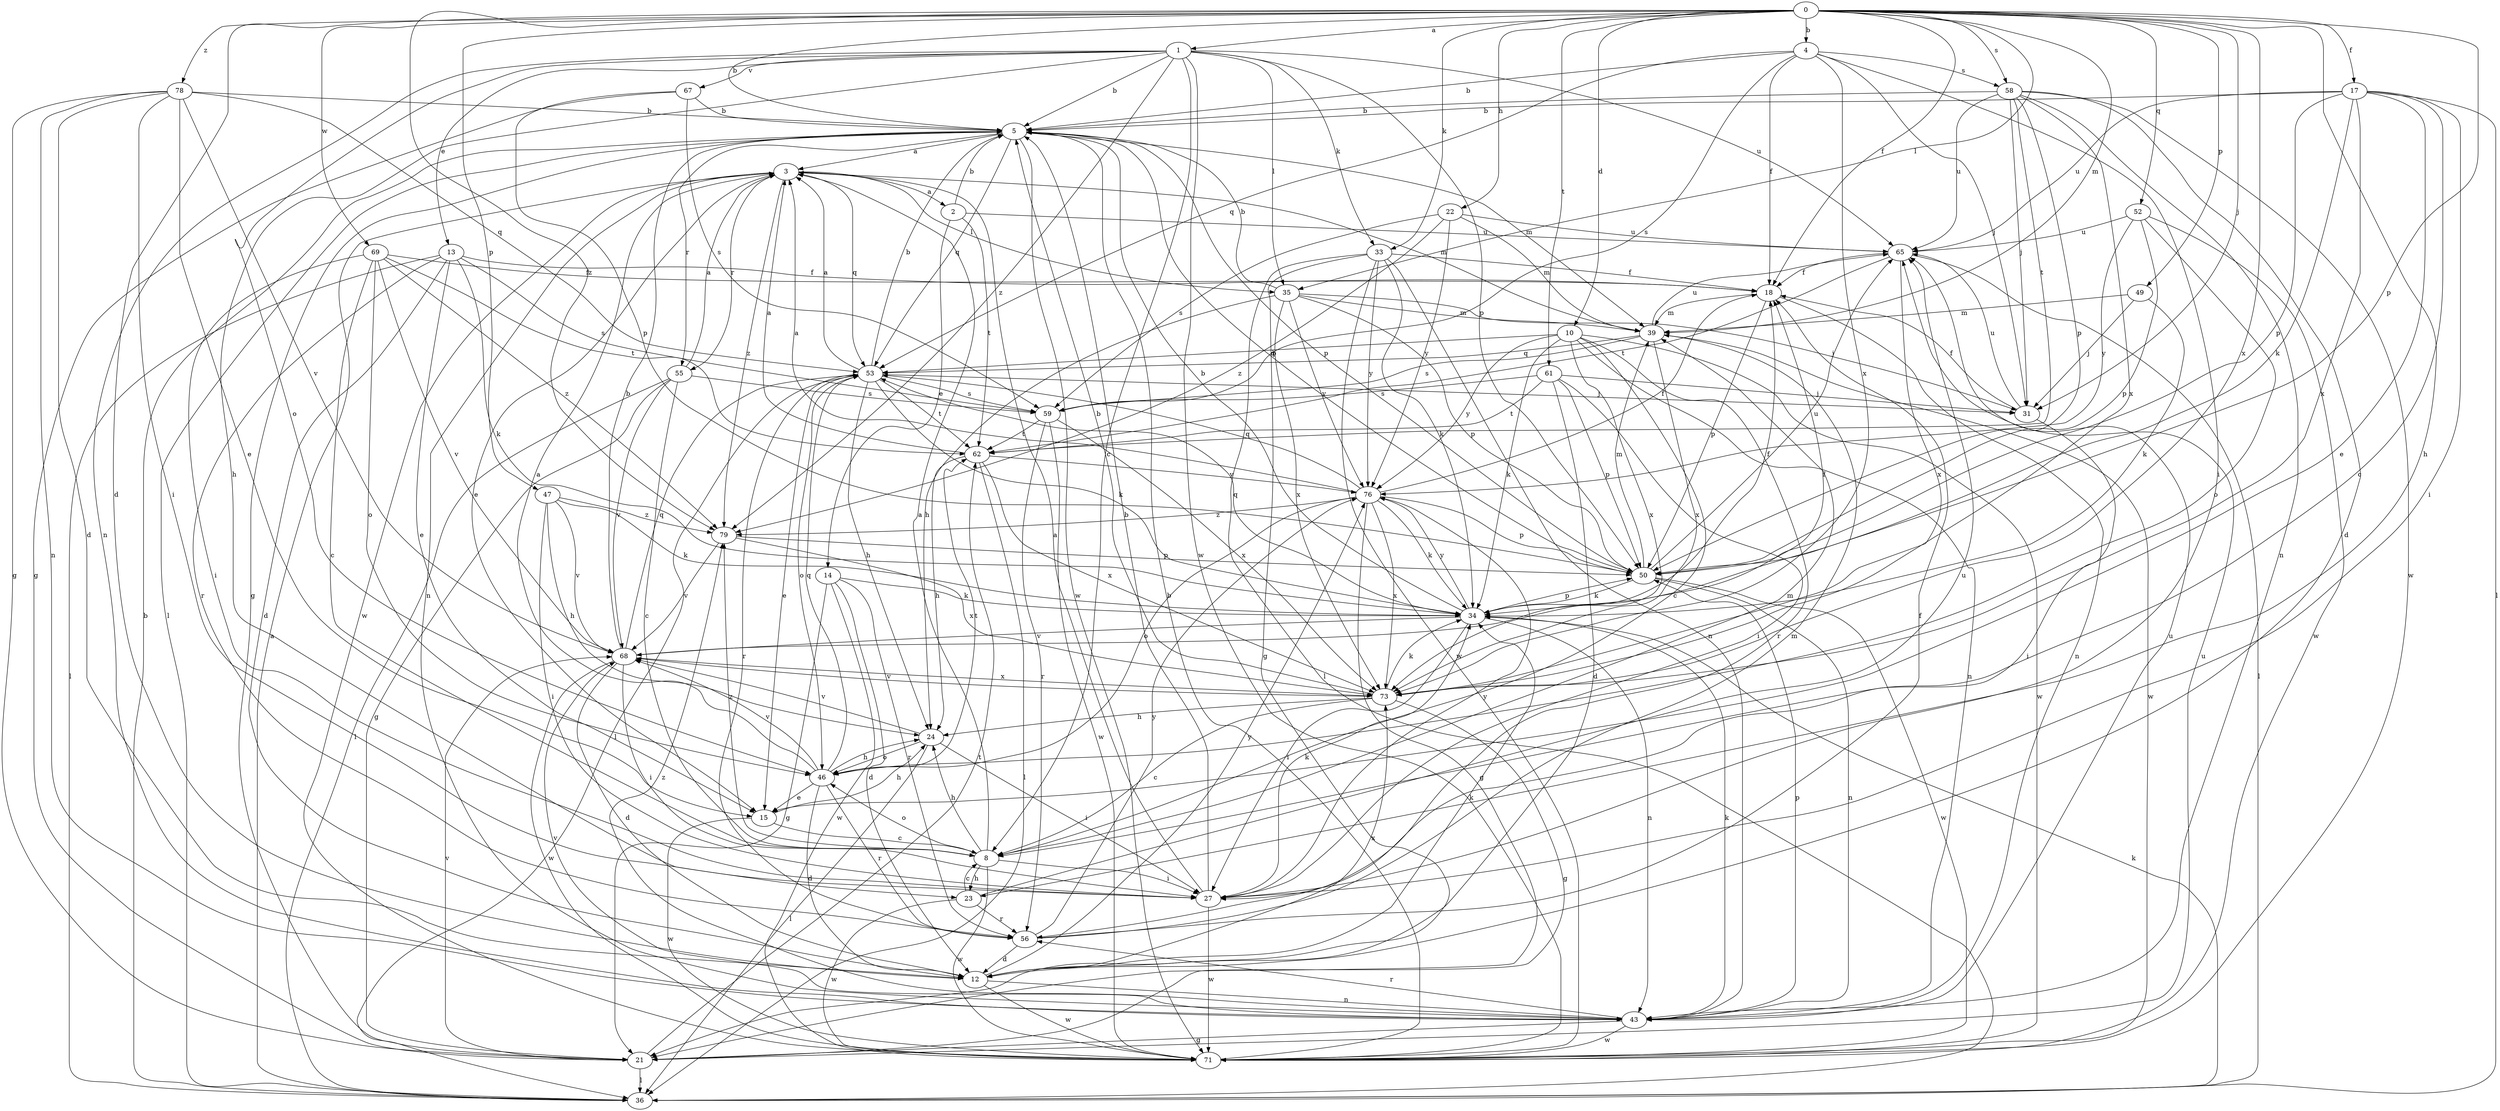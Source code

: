strict digraph  {
0;
1;
2;
3;
4;
5;
8;
10;
12;
13;
14;
15;
17;
18;
21;
22;
23;
24;
27;
31;
33;
34;
35;
36;
39;
43;
46;
47;
49;
50;
52;
53;
55;
56;
58;
59;
61;
62;
65;
67;
68;
69;
71;
73;
76;
78;
79;
0 -> 1  [label=a];
0 -> 4  [label=b];
0 -> 5  [label=b];
0 -> 10  [label=d];
0 -> 12  [label=d];
0 -> 17  [label=f];
0 -> 18  [label=f];
0 -> 22  [label=h];
0 -> 23  [label=h];
0 -> 31  [label=j];
0 -> 33  [label=k];
0 -> 35  [label=l];
0 -> 39  [label=m];
0 -> 47  [label=p];
0 -> 49  [label=p];
0 -> 50  [label=p];
0 -> 52  [label=q];
0 -> 58  [label=s];
0 -> 61  [label=t];
0 -> 69  [label=w];
0 -> 73  [label=x];
0 -> 78  [label=z];
0 -> 79  [label=z];
1 -> 5  [label=b];
1 -> 8  [label=c];
1 -> 13  [label=e];
1 -> 23  [label=h];
1 -> 33  [label=k];
1 -> 35  [label=l];
1 -> 43  [label=n];
1 -> 46  [label=o];
1 -> 50  [label=p];
1 -> 65  [label=u];
1 -> 67  [label=v];
1 -> 71  [label=w];
1 -> 79  [label=z];
2 -> 5  [label=b];
2 -> 14  [label=e];
2 -> 62  [label=t];
2 -> 65  [label=u];
3 -> 2  [label=a];
3 -> 15  [label=e];
3 -> 35  [label=l];
3 -> 39  [label=m];
3 -> 43  [label=n];
3 -> 53  [label=q];
3 -> 55  [label=r];
3 -> 71  [label=w];
3 -> 79  [label=z];
4 -> 5  [label=b];
4 -> 18  [label=f];
4 -> 27  [label=i];
4 -> 31  [label=j];
4 -> 53  [label=q];
4 -> 58  [label=s];
4 -> 59  [label=s];
4 -> 73  [label=x];
5 -> 3  [label=a];
5 -> 21  [label=g];
5 -> 36  [label=l];
5 -> 39  [label=m];
5 -> 50  [label=p];
5 -> 53  [label=q];
5 -> 55  [label=r];
5 -> 71  [label=w];
8 -> 3  [label=a];
8 -> 23  [label=h];
8 -> 24  [label=h];
8 -> 27  [label=i];
8 -> 39  [label=m];
8 -> 46  [label=o];
8 -> 71  [label=w];
8 -> 79  [label=z];
10 -> 8  [label=c];
10 -> 34  [label=k];
10 -> 43  [label=n];
10 -> 53  [label=q];
10 -> 56  [label=r];
10 -> 71  [label=w];
10 -> 73  [label=x];
10 -> 76  [label=y];
12 -> 34  [label=k];
12 -> 43  [label=n];
12 -> 71  [label=w];
12 -> 73  [label=x];
12 -> 76  [label=y];
13 -> 12  [label=d];
13 -> 15  [label=e];
13 -> 18  [label=f];
13 -> 34  [label=k];
13 -> 36  [label=l];
13 -> 56  [label=r];
13 -> 59  [label=s];
14 -> 12  [label=d];
14 -> 21  [label=g];
14 -> 34  [label=k];
14 -> 56  [label=r];
14 -> 71  [label=w];
15 -> 8  [label=c];
15 -> 24  [label=h];
15 -> 71  [label=w];
17 -> 5  [label=b];
17 -> 8  [label=c];
17 -> 15  [label=e];
17 -> 27  [label=i];
17 -> 34  [label=k];
17 -> 36  [label=l];
17 -> 50  [label=p];
17 -> 65  [label=u];
17 -> 73  [label=x];
18 -> 39  [label=m];
18 -> 43  [label=n];
18 -> 50  [label=p];
21 -> 36  [label=l];
21 -> 62  [label=t];
21 -> 65  [label=u];
21 -> 68  [label=v];
22 -> 39  [label=m];
22 -> 59  [label=s];
22 -> 65  [label=u];
22 -> 76  [label=y];
22 -> 79  [label=z];
23 -> 8  [label=c];
23 -> 56  [label=r];
23 -> 65  [label=u];
23 -> 71  [label=w];
24 -> 27  [label=i];
24 -> 36  [label=l];
24 -> 46  [label=o];
24 -> 68  [label=v];
27 -> 3  [label=a];
27 -> 5  [label=b];
27 -> 34  [label=k];
27 -> 71  [label=w];
27 -> 76  [label=y];
31 -> 18  [label=f];
31 -> 27  [label=i];
31 -> 65  [label=u];
33 -> 18  [label=f];
33 -> 21  [label=g];
33 -> 34  [label=k];
33 -> 36  [label=l];
33 -> 43  [label=n];
33 -> 71  [label=w];
33 -> 76  [label=y];
34 -> 5  [label=b];
34 -> 18  [label=f];
34 -> 27  [label=i];
34 -> 43  [label=n];
34 -> 50  [label=p];
34 -> 53  [label=q];
34 -> 68  [label=v];
34 -> 76  [label=y];
35 -> 5  [label=b];
35 -> 24  [label=h];
35 -> 31  [label=j];
35 -> 39  [label=m];
35 -> 50  [label=p];
35 -> 73  [label=x];
35 -> 76  [label=y];
36 -> 3  [label=a];
36 -> 5  [label=b];
36 -> 34  [label=k];
39 -> 53  [label=q];
39 -> 59  [label=s];
39 -> 65  [label=u];
39 -> 71  [label=w];
39 -> 73  [label=x];
43 -> 21  [label=g];
43 -> 34  [label=k];
43 -> 50  [label=p];
43 -> 56  [label=r];
43 -> 65  [label=u];
43 -> 68  [label=v];
43 -> 71  [label=w];
43 -> 79  [label=z];
46 -> 3  [label=a];
46 -> 12  [label=d];
46 -> 15  [label=e];
46 -> 24  [label=h];
46 -> 53  [label=q];
46 -> 56  [label=r];
46 -> 62  [label=t];
46 -> 68  [label=v];
47 -> 24  [label=h];
47 -> 27  [label=i];
47 -> 34  [label=k];
47 -> 68  [label=v];
47 -> 79  [label=z];
49 -> 31  [label=j];
49 -> 34  [label=k];
49 -> 39  [label=m];
50 -> 5  [label=b];
50 -> 34  [label=k];
50 -> 39  [label=m];
50 -> 43  [label=n];
50 -> 65  [label=u];
50 -> 71  [label=w];
52 -> 46  [label=o];
52 -> 50  [label=p];
52 -> 65  [label=u];
52 -> 71  [label=w];
52 -> 76  [label=y];
53 -> 3  [label=a];
53 -> 5  [label=b];
53 -> 15  [label=e];
53 -> 24  [label=h];
53 -> 31  [label=j];
53 -> 34  [label=k];
53 -> 36  [label=l];
53 -> 46  [label=o];
53 -> 56  [label=r];
53 -> 59  [label=s];
53 -> 62  [label=t];
55 -> 3  [label=a];
55 -> 8  [label=c];
55 -> 21  [label=g];
55 -> 36  [label=l];
55 -> 59  [label=s];
55 -> 68  [label=v];
56 -> 12  [label=d];
56 -> 18  [label=f];
56 -> 39  [label=m];
56 -> 76  [label=y];
58 -> 5  [label=b];
58 -> 12  [label=d];
58 -> 31  [label=j];
58 -> 43  [label=n];
58 -> 50  [label=p];
58 -> 62  [label=t];
58 -> 65  [label=u];
58 -> 71  [label=w];
58 -> 73  [label=x];
59 -> 56  [label=r];
59 -> 62  [label=t];
59 -> 71  [label=w];
59 -> 73  [label=x];
61 -> 12  [label=d];
61 -> 27  [label=i];
61 -> 31  [label=j];
61 -> 50  [label=p];
61 -> 59  [label=s];
61 -> 62  [label=t];
62 -> 3  [label=a];
62 -> 24  [label=h];
62 -> 36  [label=l];
62 -> 73  [label=x];
62 -> 76  [label=y];
65 -> 18  [label=f];
65 -> 36  [label=l];
65 -> 62  [label=t];
65 -> 73  [label=x];
67 -> 5  [label=b];
67 -> 21  [label=g];
67 -> 50  [label=p];
67 -> 59  [label=s];
68 -> 5  [label=b];
68 -> 12  [label=d];
68 -> 18  [label=f];
68 -> 27  [label=i];
68 -> 53  [label=q];
68 -> 71  [label=w];
68 -> 73  [label=x];
69 -> 8  [label=c];
69 -> 18  [label=f];
69 -> 27  [label=i];
69 -> 46  [label=o];
69 -> 62  [label=t];
69 -> 68  [label=v];
69 -> 79  [label=z];
71 -> 5  [label=b];
73 -> 5  [label=b];
73 -> 8  [label=c];
73 -> 21  [label=g];
73 -> 24  [label=h];
73 -> 34  [label=k];
73 -> 68  [label=v];
76 -> 3  [label=a];
76 -> 18  [label=f];
76 -> 21  [label=g];
76 -> 34  [label=k];
76 -> 46  [label=o];
76 -> 50  [label=p];
76 -> 53  [label=q];
76 -> 73  [label=x];
76 -> 79  [label=z];
78 -> 5  [label=b];
78 -> 12  [label=d];
78 -> 15  [label=e];
78 -> 21  [label=g];
78 -> 27  [label=i];
78 -> 43  [label=n];
78 -> 53  [label=q];
78 -> 68  [label=v];
79 -> 50  [label=p];
79 -> 68  [label=v];
79 -> 73  [label=x];
}
